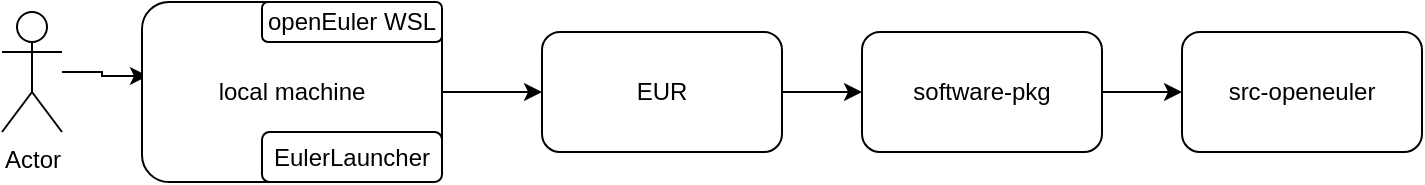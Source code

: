 <mxfile version="21.2.9" type="github">
  <diagram name="第 1 页" id="JrufRXIIQHaU06la0iRj">
    <mxGraphModel dx="794" dy="479" grid="1" gridSize="10" guides="1" tooltips="1" connect="1" arrows="1" fold="1" page="1" pageScale="1" pageWidth="827" pageHeight="1169" math="0" shadow="0">
      <root>
        <mxCell id="0" />
        <mxCell id="1" parent="0" />
        <mxCell id="X4ZpKcgAw20V4GZtrfSU-8" style="edgeStyle=orthogonalEdgeStyle;rounded=0;orthogonalLoop=1;jettySize=auto;html=1;entryX=0.02;entryY=0.411;entryDx=0;entryDy=0;entryPerimeter=0;" edge="1" parent="1" source="X4ZpKcgAw20V4GZtrfSU-1" target="X4ZpKcgAw20V4GZtrfSU-2">
          <mxGeometry relative="1" as="geometry" />
        </mxCell>
        <mxCell id="X4ZpKcgAw20V4GZtrfSU-1" value="Actor" style="shape=umlActor;verticalLabelPosition=bottom;verticalAlign=top;html=1;outlineConnect=0;" vertex="1" parent="1">
          <mxGeometry x="170" y="190" width="30" height="60" as="geometry" />
        </mxCell>
        <mxCell id="X4ZpKcgAw20V4GZtrfSU-9" style="edgeStyle=orthogonalEdgeStyle;rounded=0;orthogonalLoop=1;jettySize=auto;html=1;entryX=0;entryY=0.5;entryDx=0;entryDy=0;" edge="1" parent="1" source="X4ZpKcgAw20V4GZtrfSU-2" target="X4ZpKcgAw20V4GZtrfSU-3">
          <mxGeometry relative="1" as="geometry" />
        </mxCell>
        <mxCell id="X4ZpKcgAw20V4GZtrfSU-2" value="local machine" style="rounded=1;whiteSpace=wrap;html=1;" vertex="1" parent="1">
          <mxGeometry x="240" y="185" width="150" height="90" as="geometry" />
        </mxCell>
        <mxCell id="X4ZpKcgAw20V4GZtrfSU-11" style="edgeStyle=orthogonalEdgeStyle;rounded=0;orthogonalLoop=1;jettySize=auto;html=1;" edge="1" parent="1" source="X4ZpKcgAw20V4GZtrfSU-3" target="X4ZpKcgAw20V4GZtrfSU-4">
          <mxGeometry relative="1" as="geometry" />
        </mxCell>
        <mxCell id="X4ZpKcgAw20V4GZtrfSU-3" value="EUR" style="rounded=1;whiteSpace=wrap;html=1;" vertex="1" parent="1">
          <mxGeometry x="440" y="200" width="120" height="60" as="geometry" />
        </mxCell>
        <mxCell id="X4ZpKcgAw20V4GZtrfSU-12" style="edgeStyle=orthogonalEdgeStyle;rounded=0;orthogonalLoop=1;jettySize=auto;html=1;" edge="1" parent="1" source="X4ZpKcgAw20V4GZtrfSU-4" target="X4ZpKcgAw20V4GZtrfSU-5">
          <mxGeometry relative="1" as="geometry" />
        </mxCell>
        <mxCell id="X4ZpKcgAw20V4GZtrfSU-4" value="software-pkg" style="rounded=1;whiteSpace=wrap;html=1;" vertex="1" parent="1">
          <mxGeometry x="600" y="200" width="120" height="60" as="geometry" />
        </mxCell>
        <mxCell id="X4ZpKcgAw20V4GZtrfSU-5" value="src-openeuler" style="rounded=1;whiteSpace=wrap;html=1;" vertex="1" parent="1">
          <mxGeometry x="760" y="200" width="120" height="60" as="geometry" />
        </mxCell>
        <mxCell id="X4ZpKcgAw20V4GZtrfSU-6" value="EulerLauncher" style="rounded=1;whiteSpace=wrap;html=1;" vertex="1" parent="1">
          <mxGeometry x="300" y="250" width="90" height="25" as="geometry" />
        </mxCell>
        <mxCell id="X4ZpKcgAw20V4GZtrfSU-7" value="openEuler WSL" style="rounded=1;whiteSpace=wrap;html=1;" vertex="1" parent="1">
          <mxGeometry x="300" y="185" width="90" height="20" as="geometry" />
        </mxCell>
      </root>
    </mxGraphModel>
  </diagram>
</mxfile>
